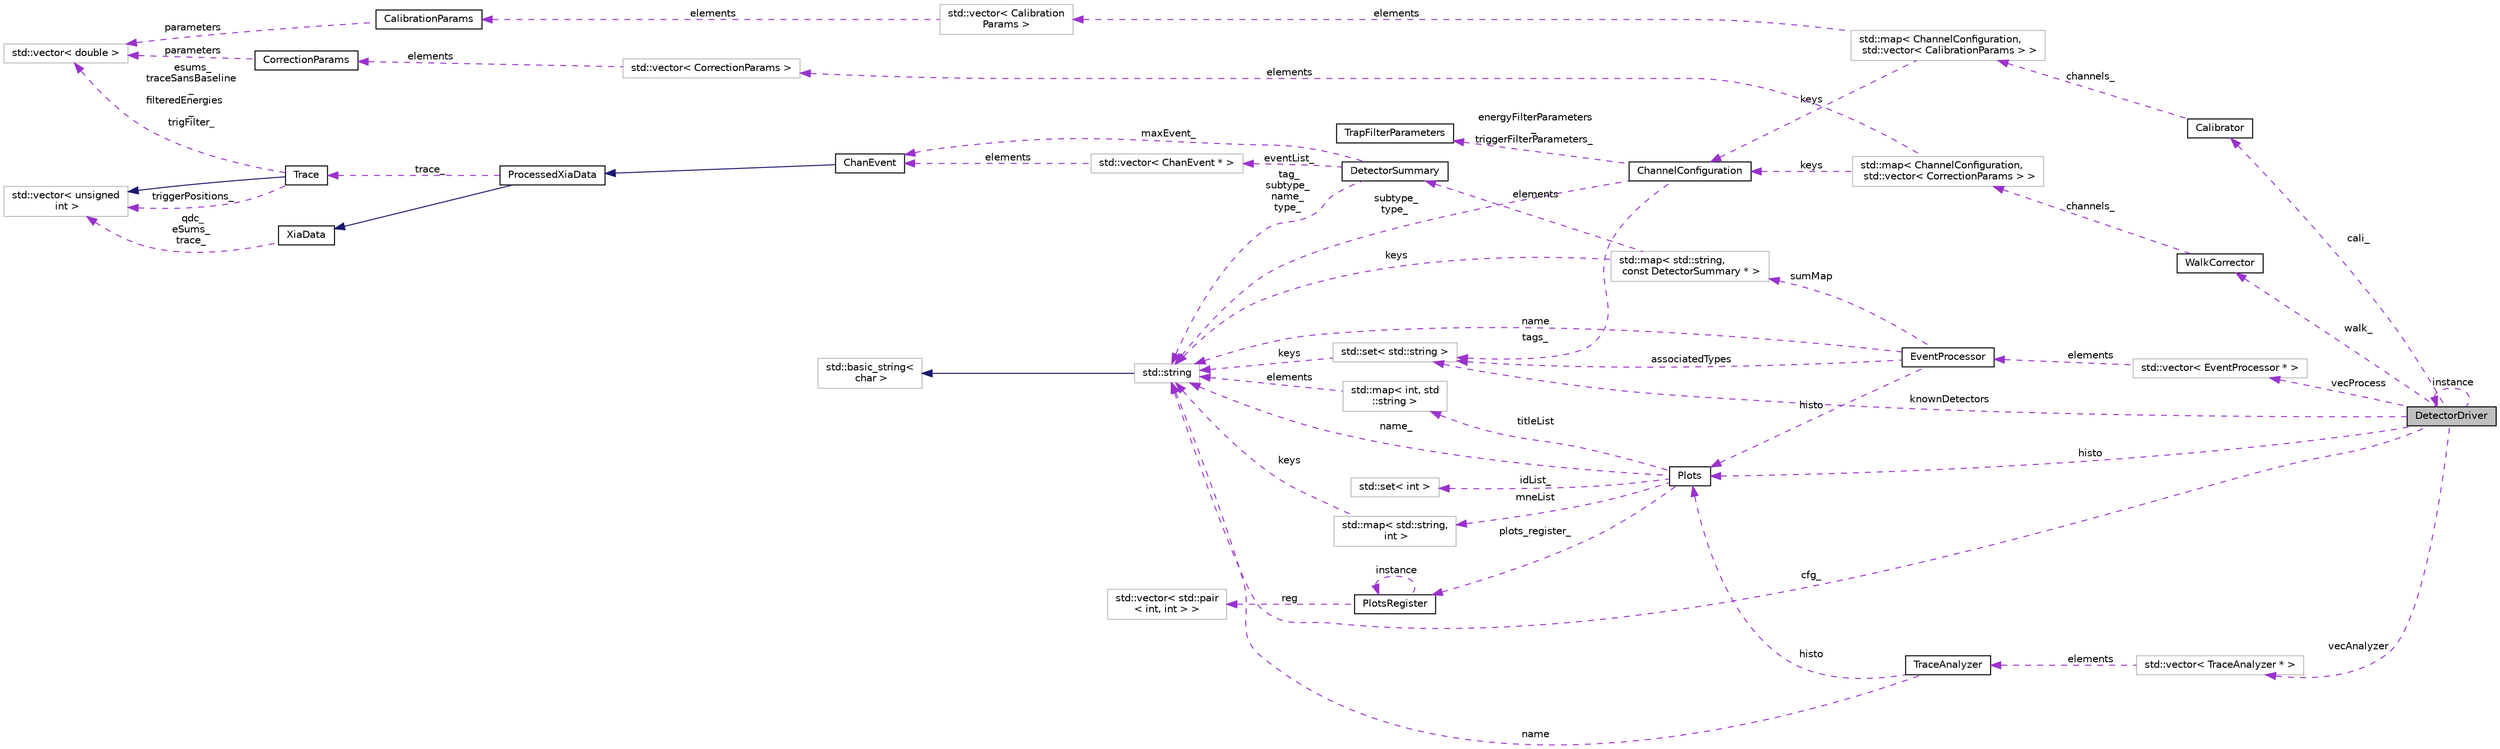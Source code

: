 digraph "DetectorDriver"
{
  edge [fontname="Helvetica",fontsize="10",labelfontname="Helvetica",labelfontsize="10"];
  node [fontname="Helvetica",fontsize="10",shape=record];
  rankdir="LR";
  Node1 [label="DetectorDriver",height=0.2,width=0.4,color="black", fillcolor="grey75", style="filled", fontcolor="black"];
  Node2 -> Node1 [dir="back",color="darkorchid3",fontsize="10",style="dashed",label=" cali_" ,fontname="Helvetica"];
  Node2 [label="Calibrator",height=0.2,width=0.4,color="black", fillcolor="white", style="filled",URL="$db/d61/class_calibrator.html",tooltip="Class to handle energy calibrations. "];
  Node3 -> Node2 [dir="back",color="darkorchid3",fontsize="10",style="dashed",label=" channels_" ,fontname="Helvetica"];
  Node3 [label="std::map\< ChannelConfiguration,\l std::vector\< CalibrationParams \> \>",height=0.2,width=0.4,color="grey75", fillcolor="white", style="filled"];
  Node4 -> Node3 [dir="back",color="darkorchid3",fontsize="10",style="dashed",label=" keys" ,fontname="Helvetica"];
  Node4 [label="ChannelConfiguration",height=0.2,width=0.4,color="black", fillcolor="white", style="filled",URL="$d6/d20/class_channel_configuration.html"];
  Node5 -> Node4 [dir="back",color="darkorchid3",fontsize="10",style="dashed",label=" energyFilterParameters\l_\ntriggerFilterParameters_" ,fontname="Helvetica"];
  Node5 [label="TrapFilterParameters",height=0.2,width=0.4,color="black", fillcolor="white", style="filled",URL="$d1/d97/class_trap_filter_parameters.html",tooltip="Simple class that holds trapezoidal filter parameters. "];
  Node6 -> Node4 [dir="back",color="darkorchid3",fontsize="10",style="dashed",label=" tags_" ,fontname="Helvetica"];
  Node6 [label="std::set\< std::string \>",height=0.2,width=0.4,color="grey75", fillcolor="white", style="filled"];
  Node7 -> Node6 [dir="back",color="darkorchid3",fontsize="10",style="dashed",label=" keys" ,fontname="Helvetica"];
  Node7 [label="std::string",height=0.2,width=0.4,color="grey75", fillcolor="white", style="filled",tooltip="STL class. "];
  Node8 -> Node7 [dir="back",color="midnightblue",fontsize="10",style="solid",fontname="Helvetica"];
  Node8 [label="std::basic_string\<\l char \>",height=0.2,width=0.4,color="grey75", fillcolor="white", style="filled",tooltip="STL class. "];
  Node7 -> Node4 [dir="back",color="darkorchid3",fontsize="10",style="dashed",label=" subtype_\ntype_" ,fontname="Helvetica"];
  Node9 -> Node3 [dir="back",color="darkorchid3",fontsize="10",style="dashed",label=" elements" ,fontname="Helvetica"];
  Node9 [label="std::vector\< Calibration\lParams \>",height=0.2,width=0.4,color="grey75", fillcolor="white", style="filled"];
  Node10 -> Node9 [dir="back",color="darkorchid3",fontsize="10",style="dashed",label=" elements" ,fontname="Helvetica"];
  Node10 [label="CalibrationParams",height=0.2,width=0.4,color="black", fillcolor="white", style="filled",URL="$d9/d1c/struct_calibration_params.html",tooltip="This structure holds walk calibration model identfier, range of calibration and vector of parameters ..."];
  Node11 -> Node10 [dir="back",color="darkorchid3",fontsize="10",style="dashed",label=" parameters" ,fontname="Helvetica"];
  Node11 [label="std::vector\< double \>",height=0.2,width=0.4,color="grey75", fillcolor="white", style="filled"];
  Node12 -> Node1 [dir="back",color="darkorchid3",fontsize="10",style="dashed",label=" walk_" ,fontname="Helvetica"];
  Node12 [label="WalkCorrector",height=0.2,width=0.4,color="black", fillcolor="white", style="filled",URL="$d7/dda/class_walk_corrector.html",tooltip="Class to correct channels for walk in the onboard filters. "];
  Node13 -> Node12 [dir="back",color="darkorchid3",fontsize="10",style="dashed",label=" channels_" ,fontname="Helvetica"];
  Node13 [label="std::map\< ChannelConfiguration,\l std::vector\< CorrectionParams \> \>",height=0.2,width=0.4,color="grey75", fillcolor="white", style="filled"];
  Node4 -> Node13 [dir="back",color="darkorchid3",fontsize="10",style="dashed",label=" keys" ,fontname="Helvetica"];
  Node14 -> Node13 [dir="back",color="darkorchid3",fontsize="10",style="dashed",label=" elements" ,fontname="Helvetica"];
  Node14 [label="std::vector\< CorrectionParams \>",height=0.2,width=0.4,color="grey75", fillcolor="white", style="filled"];
  Node15 -> Node14 [dir="back",color="darkorchid3",fontsize="10",style="dashed",label=" elements" ,fontname="Helvetica"];
  Node15 [label="CorrectionParams",height=0.2,width=0.4,color="black", fillcolor="white", style="filled",URL="$d6/dac/struct_correction_params.html",tooltip="This structure holds walk calibration model identfier and vector of parameters needed for the functio..."];
  Node11 -> Node15 [dir="back",color="darkorchid3",fontsize="10",style="dashed",label=" parameters" ,fontname="Helvetica"];
  Node6 -> Node1 [dir="back",color="darkorchid3",fontsize="10",style="dashed",label=" knownDetectors" ,fontname="Helvetica"];
  Node1 -> Node1 [dir="back",color="darkorchid3",fontsize="10",style="dashed",label=" instance" ,fontname="Helvetica"];
  Node7 -> Node1 [dir="back",color="darkorchid3",fontsize="10",style="dashed",label=" cfg_" ,fontname="Helvetica"];
  Node16 -> Node1 [dir="back",color="darkorchid3",fontsize="10",style="dashed",label=" vecAnalyzer" ,fontname="Helvetica"];
  Node16 [label="std::vector\< TraceAnalyzer * \>",height=0.2,width=0.4,color="grey75", fillcolor="white", style="filled"];
  Node17 -> Node16 [dir="back",color="darkorchid3",fontsize="10",style="dashed",label=" elements" ,fontname="Helvetica"];
  Node17 [label="TraceAnalyzer",height=0.2,width=0.4,color="black", fillcolor="white", style="filled",URL="$d2/dbc/class_trace_analyzer.html",tooltip="Abstract class that all trace analyzers are derived from. "];
  Node7 -> Node17 [dir="back",color="darkorchid3",fontsize="10",style="dashed",label=" name" ,fontname="Helvetica"];
  Node18 -> Node17 [dir="back",color="darkorchid3",fontsize="10",style="dashed",label=" histo" ,fontname="Helvetica"];
  Node18 [label="Plots",height=0.2,width=0.4,color="black", fillcolor="white", style="filled",URL="$d7/d8b/class_plots.html",tooltip="Holds pointers to all Histograms. "];
  Node19 -> Node18 [dir="back",color="darkorchid3",fontsize="10",style="dashed",label=" mneList" ,fontname="Helvetica"];
  Node19 [label="std::map\< std::string,\l int \>",height=0.2,width=0.4,color="grey75", fillcolor="white", style="filled"];
  Node7 -> Node19 [dir="back",color="darkorchid3",fontsize="10",style="dashed",label=" keys" ,fontname="Helvetica"];
  Node20 -> Node18 [dir="back",color="darkorchid3",fontsize="10",style="dashed",label=" plots_register_" ,fontname="Helvetica"];
  Node20 [label="PlotsRegister",height=0.2,width=0.4,color="black", fillcolor="white", style="filled",URL="$d7/d6e/class_plots_register.html",tooltip="Holds ranges and offsets of all plots. Singleton class. "];
  Node20 -> Node20 [dir="back",color="darkorchid3",fontsize="10",style="dashed",label=" instance" ,fontname="Helvetica"];
  Node21 -> Node20 [dir="back",color="darkorchid3",fontsize="10",style="dashed",label=" reg" ,fontname="Helvetica"];
  Node21 [label="std::vector\< std::pair\l\< int, int \> \>",height=0.2,width=0.4,color="grey75", fillcolor="white", style="filled"];
  Node22 -> Node18 [dir="back",color="darkorchid3",fontsize="10",style="dashed",label=" idList_" ,fontname="Helvetica"];
  Node22 [label="std::set\< int \>",height=0.2,width=0.4,color="grey75", fillcolor="white", style="filled"];
  Node7 -> Node18 [dir="back",color="darkorchid3",fontsize="10",style="dashed",label=" name_" ,fontname="Helvetica"];
  Node23 -> Node18 [dir="back",color="darkorchid3",fontsize="10",style="dashed",label=" titleList" ,fontname="Helvetica"];
  Node23 [label="std::map\< int, std\l::string \>",height=0.2,width=0.4,color="grey75", fillcolor="white", style="filled"];
  Node7 -> Node23 [dir="back",color="darkorchid3",fontsize="10",style="dashed",label=" elements" ,fontname="Helvetica"];
  Node24 -> Node1 [dir="back",color="darkorchid3",fontsize="10",style="dashed",label=" vecProcess" ,fontname="Helvetica"];
  Node24 [label="std::vector\< EventProcessor * \>",height=0.2,width=0.4,color="grey75", fillcolor="white", style="filled"];
  Node25 -> Node24 [dir="back",color="darkorchid3",fontsize="10",style="dashed",label=" elements" ,fontname="Helvetica"];
  Node25 [label="EventProcessor",height=0.2,width=0.4,color="black", fillcolor="white", style="filled",URL="$d6/d65/class_event_processor.html",tooltip="Class to handle event processing. "];
  Node6 -> Node25 [dir="back",color="darkorchid3",fontsize="10",style="dashed",label=" associatedTypes" ,fontname="Helvetica"];
  Node7 -> Node25 [dir="back",color="darkorchid3",fontsize="10",style="dashed",label=" name" ,fontname="Helvetica"];
  Node26 -> Node25 [dir="back",color="darkorchid3",fontsize="10",style="dashed",label=" sumMap" ,fontname="Helvetica"];
  Node26 [label="std::map\< std::string,\l const DetectorSummary * \>",height=0.2,width=0.4,color="grey75", fillcolor="white", style="filled"];
  Node27 -> Node26 [dir="back",color="darkorchid3",fontsize="10",style="dashed",label=" elements" ,fontname="Helvetica"];
  Node27 [label="DetectorSummary",height=0.2,width=0.4,color="black", fillcolor="white", style="filled",URL="$da/d8d/class_detector_summary.html"];
  Node28 -> Node27 [dir="back",color="darkorchid3",fontsize="10",style="dashed",label=" maxEvent_" ,fontname="Helvetica"];
  Node28 [label="ChanEvent",height=0.2,width=0.4,color="black", fillcolor="white", style="filled",URL="$d5/d91/class_chan_event.html",tooltip="A channel event. "];
  Node29 -> Node28 [dir="back",color="midnightblue",fontsize="10",style="solid",fontname="Helvetica"];
  Node29 [label="ProcessedXiaData",height=0.2,width=0.4,color="black", fillcolor="white", style="filled",URL="$df/d3c/class_processed_xia_data.html"];
  Node30 -> Node29 [dir="back",color="midnightblue",fontsize="10",style="solid",fontname="Helvetica"];
  Node30 [label="XiaData",height=0.2,width=0.4,color="black", fillcolor="white", style="filled",URL="$d2/ddd/class_xia_data.html",tooltip="A pixie16 channel event. "];
  Node31 -> Node30 [dir="back",color="darkorchid3",fontsize="10",style="dashed",label=" qdc_\neSums_\ntrace_" ,fontname="Helvetica"];
  Node31 [label="std::vector\< unsigned\l int \>",height=0.2,width=0.4,color="grey75", fillcolor="white", style="filled"];
  Node32 -> Node29 [dir="back",color="darkorchid3",fontsize="10",style="dashed",label=" trace_" ,fontname="Helvetica"];
  Node32 [label="Trace",height=0.2,width=0.4,color="black", fillcolor="white", style="filled",URL="$dd/db7/class_trace.html",tooltip="This defines a more extensible implementation of a digitized trace. The class is derived from a vecto..."];
  Node31 -> Node32 [dir="back",color="midnightblue",fontsize="10",style="solid",fontname="Helvetica"];
  Node31 -> Node32 [dir="back",color="darkorchid3",fontsize="10",style="dashed",label=" triggerPositions_" ,fontname="Helvetica"];
  Node11 -> Node32 [dir="back",color="darkorchid3",fontsize="10",style="dashed",label=" esums_\ntraceSansBaseline\l_\nfilteredEnergies\l_\ntrigFilter_" ,fontname="Helvetica"];
  Node33 -> Node27 [dir="back",color="darkorchid3",fontsize="10",style="dashed",label=" eventList_" ,fontname="Helvetica"];
  Node33 [label="std::vector\< ChanEvent * \>",height=0.2,width=0.4,color="grey75", fillcolor="white", style="filled"];
  Node28 -> Node33 [dir="back",color="darkorchid3",fontsize="10",style="dashed",label=" elements" ,fontname="Helvetica"];
  Node7 -> Node27 [dir="back",color="darkorchid3",fontsize="10",style="dashed",label=" tag_\nsubtype_\nname_\ntype_" ,fontname="Helvetica"];
  Node7 -> Node26 [dir="back",color="darkorchid3",fontsize="10",style="dashed",label=" keys" ,fontname="Helvetica"];
  Node18 -> Node25 [dir="back",color="darkorchid3",fontsize="10",style="dashed",label=" histo" ,fontname="Helvetica"];
  Node18 -> Node1 [dir="back",color="darkorchid3",fontsize="10",style="dashed",label=" histo" ,fontname="Helvetica"];
}
